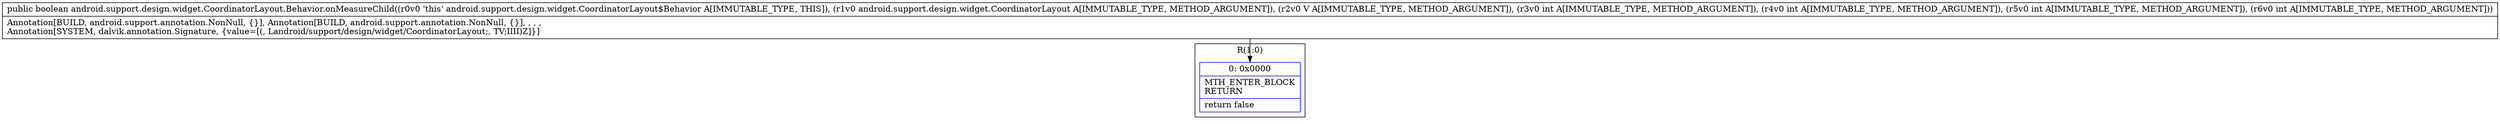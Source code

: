 digraph "CFG forandroid.support.design.widget.CoordinatorLayout.Behavior.onMeasureChild(Landroid\/support\/design\/widget\/CoordinatorLayout;Landroid\/view\/View;IIII)Z" {
subgraph cluster_Region_1248846825 {
label = "R(1:0)";
node [shape=record,color=blue];
Node_0 [shape=record,label="{0\:\ 0x0000|MTH_ENTER_BLOCK\lRETURN\l|return false\l}"];
}
MethodNode[shape=record,label="{public boolean android.support.design.widget.CoordinatorLayout.Behavior.onMeasureChild((r0v0 'this' android.support.design.widget.CoordinatorLayout$Behavior A[IMMUTABLE_TYPE, THIS]), (r1v0 android.support.design.widget.CoordinatorLayout A[IMMUTABLE_TYPE, METHOD_ARGUMENT]), (r2v0 V A[IMMUTABLE_TYPE, METHOD_ARGUMENT]), (r3v0 int A[IMMUTABLE_TYPE, METHOD_ARGUMENT]), (r4v0 int A[IMMUTABLE_TYPE, METHOD_ARGUMENT]), (r5v0 int A[IMMUTABLE_TYPE, METHOD_ARGUMENT]), (r6v0 int A[IMMUTABLE_TYPE, METHOD_ARGUMENT]))  | Annotation[BUILD, android.support.annotation.NonNull, \{\}], Annotation[BUILD, android.support.annotation.NonNull, \{\}], , , , \lAnnotation[SYSTEM, dalvik.annotation.Signature, \{value=[(, Landroid\/support\/design\/widget\/CoordinatorLayout;, TV;IIII)Z]\}]\l}"];
MethodNode -> Node_0;
}


